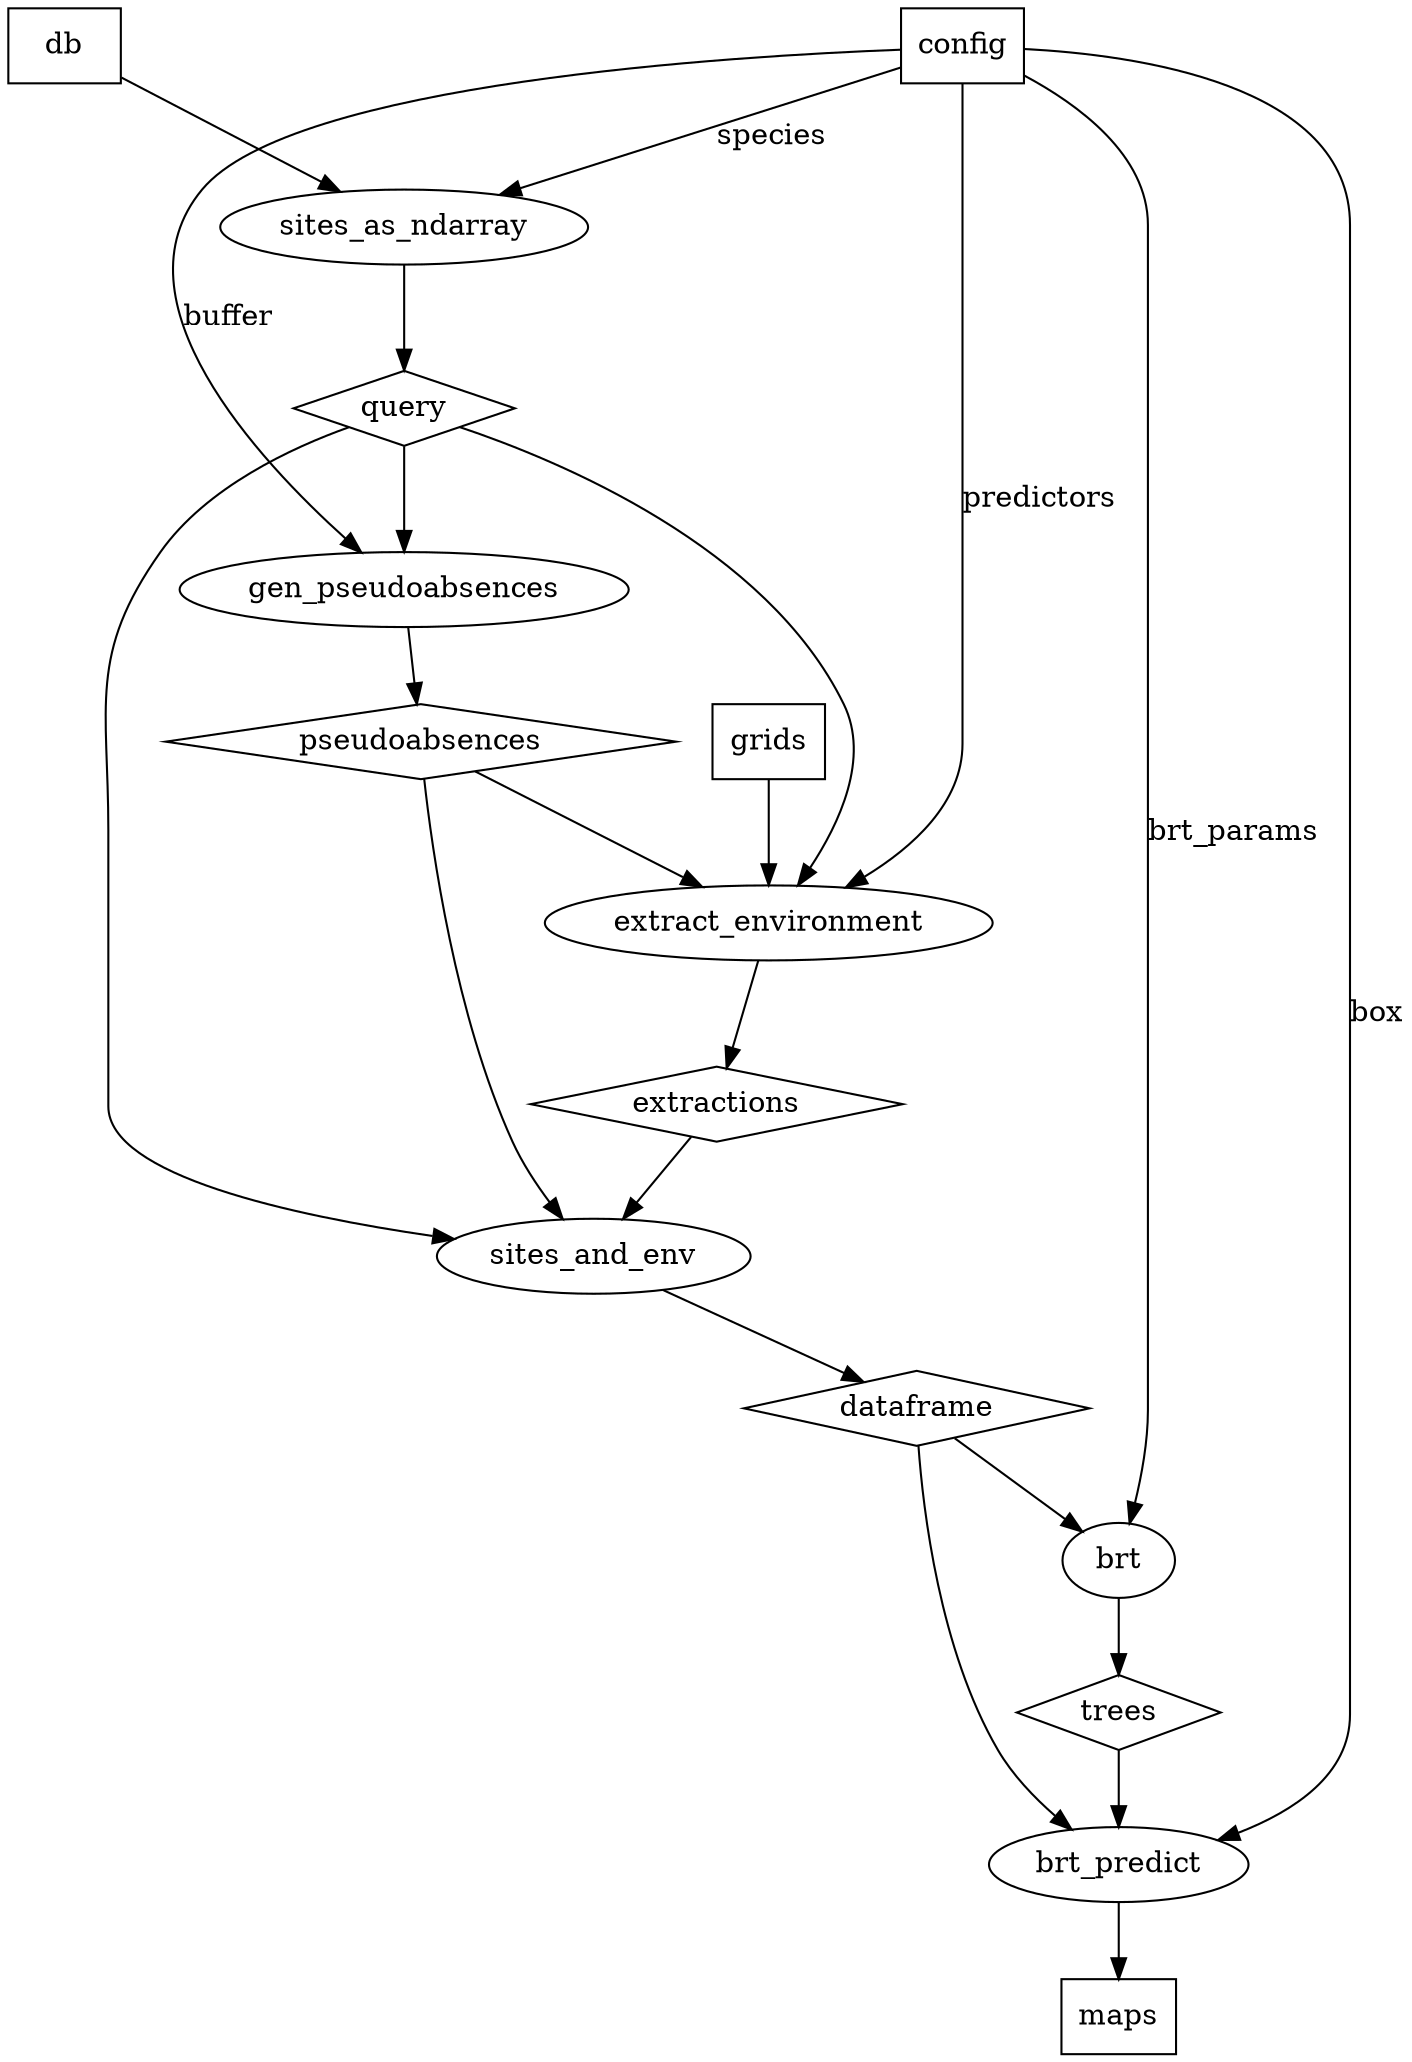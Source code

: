 digraph program{
    config [shape=box];
    db [shape=box];
    grids [shape=box];
    
    query [shape=diamond];
    config -> sites_as_ndarray [label=species];
    db -> sites_as_ndarray;
    sites_as_ndarray -> query;
    
    pseudoabsences [shape=diamond];
    config -> gen_pseudoabsences [label=buffer];
    query -> gen_pseudoabsences;
    gen_pseudoabsences -> pseudoabsences;
    
    extractions [shape=diamond];
    query -> extract_environment;
    pseudoabsences -> extract_environment;
    grids -> extract_environment;
    config -> extract_environment [label=predictors];
    extract_environment -> extractions;
    
    dataframe [shape=diamond];
    query -> sites_and_env;
    extractions -> sites_and_env;
    pseudoabsences -> sites_and_env;
    sites_and_env -> dataframe;
    
    trees [shape=diamond];
    config -> brt [label=brt_params];
    dataframe -> brt;
    brt -> trees;
    
    maps [shape=box];
    trees -> brt_predict;
    dataframe -> brt_predict;
    config -> brt_predict [label=box];
    brt_predict -> maps;
}